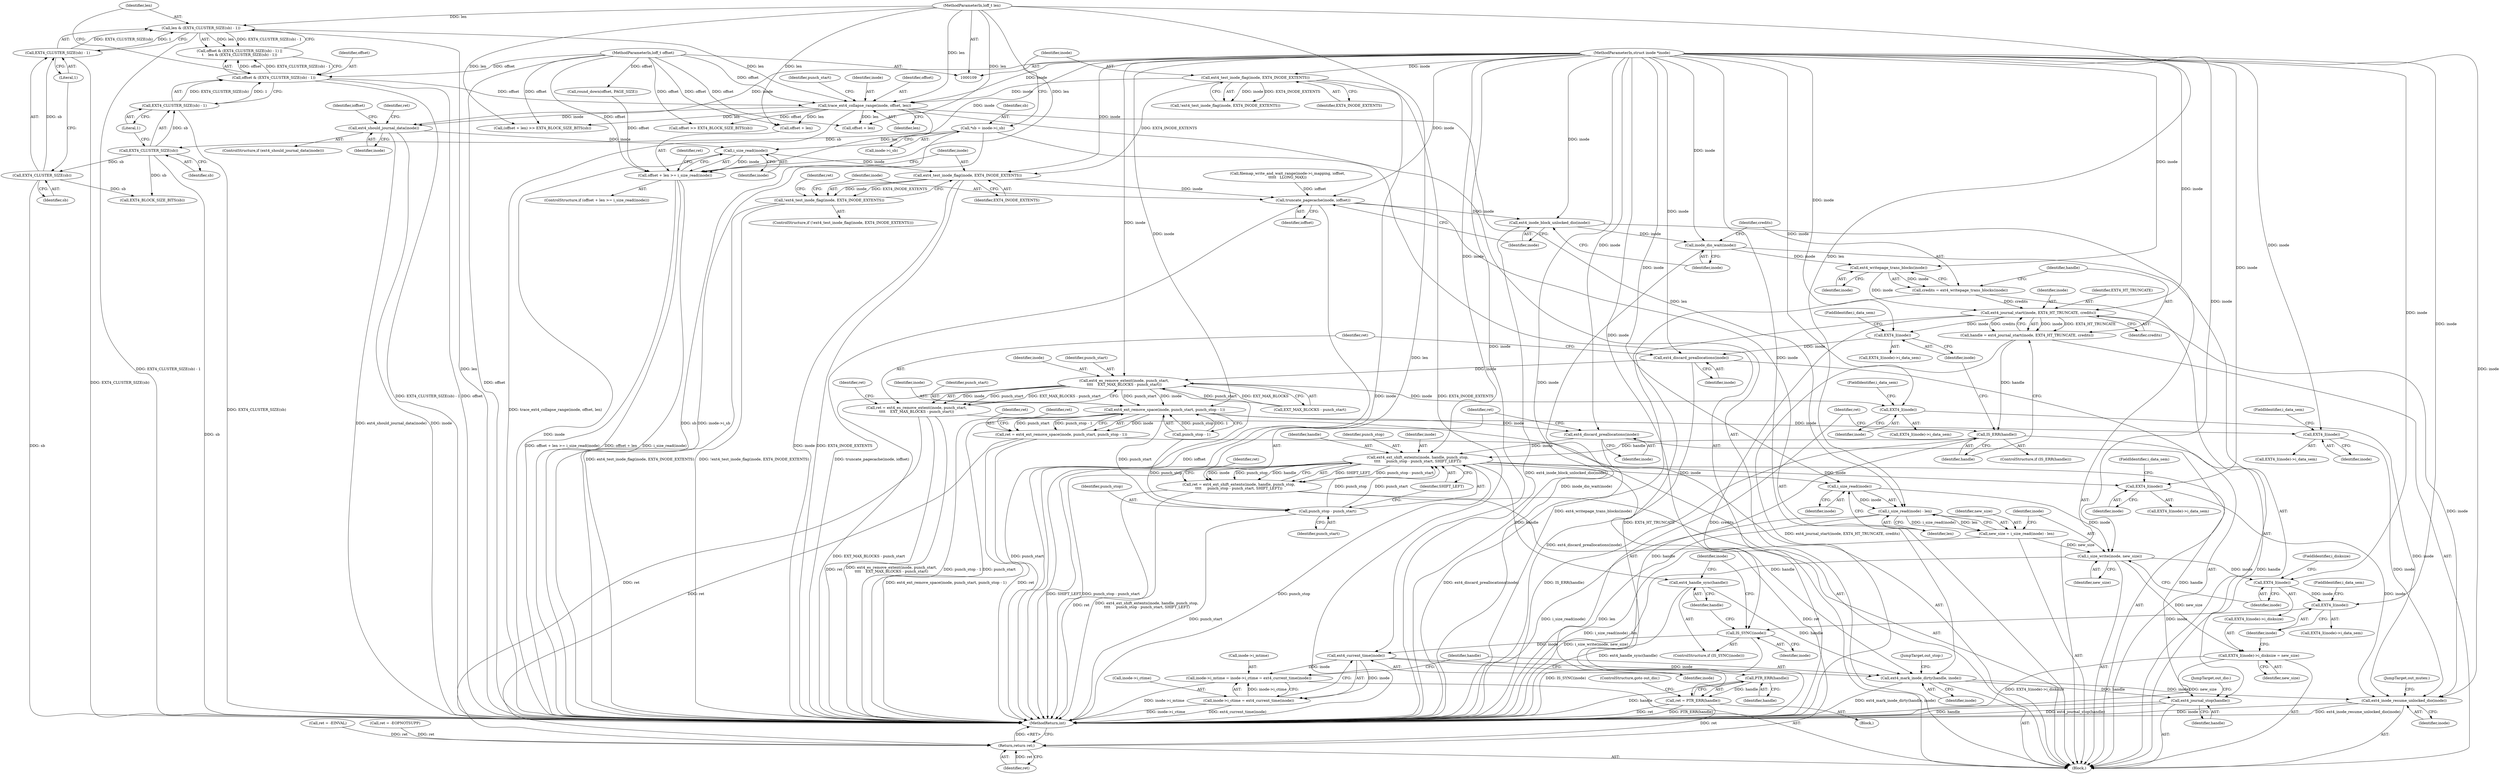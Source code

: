 digraph "0_linux_ea3d7209ca01da209cda6f0dea8be9cc4b7a933b@API" {
"1000220" [label="(Call,i_size_read(inode))"];
"1000180" [label="(Call,ext4_should_journal_data(inode))"];
"1000161" [label="(Call,trace_ext4_collapse_range(inode, offset, len))"];
"1000129" [label="(Call,ext4_test_inode_flag(inode, EXT4_INODE_EXTENTS))"];
"1000110" [label="(MethodParameterIn,struct inode *inode)"];
"1000137" [label="(Call,offset & (EXT4_CLUSTER_SIZE(sb) - 1))"];
"1000111" [label="(MethodParameterIn,loff_t offset)"];
"1000139" [label="(Call,EXT4_CLUSTER_SIZE(sb) - 1)"];
"1000140" [label="(Call,EXT4_CLUSTER_SIZE(sb))"];
"1000115" [label="(Call,*sb = inode->i_sb)"];
"1000143" [label="(Call,len & (EXT4_CLUSTER_SIZE(sb) - 1))"];
"1000112" [label="(MethodParameterIn,loff_t len)"];
"1000145" [label="(Call,EXT4_CLUSTER_SIZE(sb) - 1)"];
"1000146" [label="(Call,EXT4_CLUSTER_SIZE(sb))"];
"1000216" [label="(Call,offset + len >= i_size_read(inode))"];
"1000230" [label="(Call,ext4_test_inode_flag(inode, EXT4_INODE_EXTENTS))"];
"1000229" [label="(Call,!ext4_test_inode_flag(inode, EXT4_INODE_EXTENTS))"];
"1000239" [label="(Call,truncate_pagecache(inode, ioffset))"];
"1000242" [label="(Call,ext4_inode_block_unlocked_dio(inode))"];
"1000244" [label="(Call,inode_dio_wait(inode))"];
"1000248" [label="(Call,ext4_writepage_trans_blocks(inode))"];
"1000246" [label="(Call,credits = ext4_writepage_trans_blocks(inode))"];
"1000252" [label="(Call,ext4_journal_start(inode, EXT4_HT_TRUNCATE, credits))"];
"1000250" [label="(Call,handle = ext4_journal_start(inode, EXT4_HT_TRUNCATE, credits))"];
"1000257" [label="(Call,IS_ERR(handle))"];
"1000262" [label="(Call,PTR_ERR(handle))"];
"1000260" [label="(Call,ret = PTR_ERR(handle))"];
"1000382" [label="(Return,return ret;)"];
"1000313" [label="(Call,ext4_ext_shift_extents(inode, handle, punch_stop,\n\t\t\t\t     punch_stop - punch_start, SHIFT_LEFT))"];
"1000311" [label="(Call,ret = ext4_ext_shift_extents(inode, handle, punch_stop,\n\t\t\t\t     punch_stop - punch_start, SHIFT_LEFT))"];
"1000327" [label="(Call,EXT4_I(inode))"];
"1000374" [label="(Call,ext4_inode_resume_unlocked_dio(inode))"];
"1000334" [label="(Call,i_size_read(inode))"];
"1000333" [label="(Call,i_size_read(inode) - len)"];
"1000331" [label="(Call,new_size = i_size_read(inode) - len)"];
"1000337" [label="(Call,i_size_write(inode, new_size))"];
"1000340" [label="(Call,EXT4_I(inode)->i_disksize = new_size)"];
"1000342" [label="(Call,EXT4_I(inode))"];
"1000349" [label="(Call,EXT4_I(inode))"];
"1000353" [label="(Call,IS_SYNC(inode))"];
"1000365" [label="(Call,ext4_current_time(inode))"];
"1000357" [label="(Call,inode->i_mtime = inode->i_ctime = ext4_current_time(inode))"];
"1000361" [label="(Call,inode->i_ctime = ext4_current_time(inode))"];
"1000367" [label="(Call,ext4_mark_inode_dirty(handle, inode))"];
"1000371" [label="(Call,ext4_journal_stop(handle))"];
"1000355" [label="(Call,ext4_handle_sync(handle))"];
"1000268" [label="(Call,EXT4_I(inode))"];
"1000271" [label="(Call,ext4_discard_preallocations(inode))"];
"1000275" [label="(Call,ext4_es_remove_extent(inode, punch_start,\n\t\t\t\t    EXT_MAX_BLOCKS - punch_start))"];
"1000273" [label="(Call,ret = ext4_es_remove_extent(inode, punch_start,\n\t\t\t\t    EXT_MAX_BLOCKS - punch_start))"];
"1000287" [label="(Call,EXT4_I(inode))"];
"1000293" [label="(Call,ext4_ext_remove_space(inode, punch_start, punch_stop - 1))"];
"1000291" [label="(Call,ret = ext4_ext_remove_space(inode, punch_start, punch_stop - 1))"];
"1000305" [label="(Call,EXT4_I(inode))"];
"1000309" [label="(Call,ext4_discard_preallocations(inode))"];
"1000317" [label="(Call,punch_stop - punch_start)"];
"1000334" [label="(Call,i_size_read(inode))"];
"1000244" [label="(Call,inode_dio_wait(inode))"];
"1000246" [label="(Call,credits = ext4_writepage_trans_blocks(inode))"];
"1000249" [label="(Identifier,inode)"];
"1000195" [label="(Call,round_down(offset, PAGE_SIZE))"];
"1000228" [label="(ControlStructure,if (!ext4_test_inode_flag(inode, EXT4_INODE_EXTENTS)))"];
"1000180" [label="(Call,ext4_should_journal_data(inode))"];
"1000354" [label="(Identifier,inode)"];
"1000272" [label="(Identifier,inode)"];
"1000296" [label="(Call,punch_stop - 1)"];
"1000142" [label="(Literal,1)"];
"1000282" [label="(Identifier,ret)"];
"1000140" [label="(Call,EXT4_CLUSTER_SIZE(sb))"];
"1000314" [label="(Identifier,inode)"];
"1000235" [label="(Identifier,ret)"];
"1000251" [label="(Identifier,handle)"];
"1000267" [label="(Call,EXT4_I(inode)->i_data_sem)"];
"1000300" [label="(Identifier,ret)"];
"1000258" [label="(Identifier,handle)"];
"1000317" [label="(Call,punch_stop - punch_start)"];
"1000216" [label="(Call,offset + len >= i_size_read(inode))"];
"1000257" [label="(Call,IS_ERR(handle))"];
"1000239" [label="(Call,truncate_pagecache(inode, ioffset))"];
"1000351" [label="(FieldIdentifier,i_data_sem)"];
"1000370" [label="(JumpTarget,out_stop:)"];
"1000111" [label="(MethodParameterIn,loff_t offset)"];
"1000169" [label="(Call,EXT4_BLOCK_SIZE_BITS(sb))"];
"1000331" [label="(Call,new_size = i_size_read(inode) - len)"];
"1000112" [label="(MethodParameterIn,loff_t len)"];
"1000145" [label="(Call,EXT4_CLUSTER_SIZE(sb) - 1)"];
"1000340" [label="(Call,EXT4_I(inode)->i_disksize = new_size)"];
"1000342" [label="(Call,EXT4_I(inode))"];
"1000276" [label="(Identifier,inode)"];
"1000345" [label="(Identifier,new_size)"];
"1000241" [label="(Identifier,ioffset)"];
"1000318" [label="(Identifier,punch_stop)"];
"1000328" [label="(Identifier,inode)"];
"1000217" [label="(Call,offset + len)"];
"1000277" [label="(Identifier,punch_start)"];
"1000166" [label="(Identifier,punch_start)"];
"1000181" [label="(Identifier,inode)"];
"1000335" [label="(Identifier,inode)"];
"1000194" [label="(Identifier,ioffset)"];
"1000350" [label="(Identifier,inode)"];
"1000320" [label="(Identifier,SHIFT_LEFT)"];
"1000259" [label="(Block,)"];
"1000344" [label="(FieldIdentifier,i_disksize)"];
"1000141" [label="(Identifier,sb)"];
"1000162" [label="(Identifier,inode)"];
"1000242" [label="(Call,ext4_inode_block_unlocked_dio(inode))"];
"1000163" [label="(Identifier,offset)"];
"1000375" [label="(Identifier,inode)"];
"1000261" [label="(Identifier,ret)"];
"1000312" [label="(Identifier,ret)"];
"1000129" [label="(Call,ext4_test_inode_flag(inode, EXT4_INODE_EXTENTS))"];
"1000147" [label="(Identifier,sb)"];
"1000232" [label="(Identifier,EXT4_INODE_EXTENTS)"];
"1000275" [label="(Call,ext4_es_remove_extent(inode, punch_start,\n\t\t\t\t    EXT_MAX_BLOCKS - punch_start))"];
"1000240" [label="(Identifier,inode)"];
"1000260" [label="(Call,ret = PTR_ERR(handle))"];
"1000229" [label="(Call,!ext4_test_inode_flag(inode, EXT4_INODE_EXTENTS))"];
"1000252" [label="(Call,ext4_journal_start(inode, EXT4_HT_TRUNCATE, credits))"];
"1000274" [label="(Identifier,ret)"];
"1000366" [label="(Identifier,inode)"];
"1000220" [label="(Call,i_size_read(inode))"];
"1000376" [label="(JumpTarget,out_mutex:)"];
"1000305" [label="(Call,EXT4_I(inode))"];
"1000128" [label="(Call,!ext4_test_inode_flag(inode, EXT4_INODE_EXTENTS))"];
"1000341" [label="(Call,EXT4_I(inode)->i_disksize)"];
"1000263" [label="(Identifier,handle)"];
"1000116" [label="(Identifier,sb)"];
"1000137" [label="(Call,offset & (EXT4_CLUSTER_SIZE(sb) - 1))"];
"1000234" [label="(Call,ret = -EOPNOTSUPP)"];
"1000269" [label="(Identifier,inode)"];
"1000295" [label="(Identifier,punch_start)"];
"1000255" [label="(Identifier,credits)"];
"1000256" [label="(ControlStructure,if (IS_ERR(handle)))"];
"1000352" [label="(ControlStructure,if (IS_SYNC(inode)))"];
"1000143" [label="(Call,len & (EXT4_CLUSTER_SIZE(sb) - 1))"];
"1000250" [label="(Call,handle = ext4_journal_start(inode, EXT4_HT_TRUNCATE, credits))"];
"1000262" [label="(Call,PTR_ERR(handle))"];
"1000327" [label="(Call,EXT4_I(inode))"];
"1000337" [label="(Call,i_size_write(inode, new_size))"];
"1000365" [label="(Call,ext4_current_time(inode))"];
"1000336" [label="(Identifier,len)"];
"1000362" [label="(Call,inode->i_ctime)"];
"1000373" [label="(JumpTarget,out_dio:)"];
"1000117" [label="(Call,inode->i_sb)"];
"1000138" [label="(Identifier,offset)"];
"1000268" [label="(Call,EXT4_I(inode))"];
"1000315" [label="(Identifier,handle)"];
"1000110" [label="(MethodParameterIn,struct inode *inode)"];
"1000353" [label="(Call,IS_SYNC(inode))"];
"1000173" [label="(Call,(offset + len) >> EXT4_BLOCK_SIZE_BITS(sb))"];
"1000253" [label="(Identifier,inode)"];
"1000374" [label="(Call,ext4_inode_resume_unlocked_dio(inode))"];
"1000270" [label="(FieldIdentifier,i_data_sem)"];
"1000223" [label="(Call,ret = -EINVAL)"];
"1000113" [label="(Block,)"];
"1000164" [label="(Identifier,len)"];
"1000254" [label="(Identifier,EXT4_HT_TRUNCATE)"];
"1000311" [label="(Call,ret = ext4_ext_shift_extents(inode, handle, punch_stop,\n\t\t\t\t     punch_stop - punch_start, SHIFT_LEFT))"];
"1000349" [label="(Call,EXT4_I(inode))"];
"1000383" [label="(Identifier,ret)"];
"1000356" [label="(Identifier,handle)"];
"1000357" [label="(Call,inode->i_mtime = inode->i_ctime = ext4_current_time(inode))"];
"1000310" [label="(Identifier,inode)"];
"1000382" [label="(Return,return ret;)"];
"1000309" [label="(Call,ext4_discard_preallocations(inode))"];
"1000287" [label="(Call,EXT4_I(inode))"];
"1000339" [label="(Identifier,new_size)"];
"1000371" [label="(Call,ext4_journal_stop(handle))"];
"1000367" [label="(Call,ext4_mark_inode_dirty(handle, inode))"];
"1000326" [label="(Call,EXT4_I(inode)->i_data_sem)"];
"1000333" [label="(Call,i_size_read(inode) - len)"];
"1000304" [label="(Call,EXT4_I(inode)->i_data_sem)"];
"1000231" [label="(Identifier,inode)"];
"1000329" [label="(FieldIdentifier,i_data_sem)"];
"1000167" [label="(Call,offset >> EXT4_BLOCK_SIZE_BITS(sb))"];
"1000248" [label="(Call,ext4_writepage_trans_blocks(inode))"];
"1000307" [label="(FieldIdentifier,i_data_sem)"];
"1000148" [label="(Literal,1)"];
"1000286" [label="(Call,EXT4_I(inode)->i_data_sem)"];
"1000289" [label="(FieldIdentifier,i_data_sem)"];
"1000146" [label="(Call,EXT4_CLUSTER_SIZE(sb))"];
"1000243" [label="(Identifier,inode)"];
"1000338" [label="(Identifier,inode)"];
"1000291" [label="(Call,ret = ext4_ext_remove_space(inode, punch_start, punch_stop - 1))"];
"1000361" [label="(Call,inode->i_ctime = ext4_current_time(inode))"];
"1000372" [label="(Identifier,handle)"];
"1000144" [label="(Identifier,len)"];
"1000384" [label="(MethodReturn,int)"];
"1000369" [label="(Identifier,inode)"];
"1000294" [label="(Identifier,inode)"];
"1000200" [label="(Call,filemap_write_and_wait_range(inode->i_mapping, ioffset,\n\t\t\t\t\t   LLONG_MAX))"];
"1000348" [label="(Call,EXT4_I(inode)->i_data_sem)"];
"1000316" [label="(Identifier,punch_stop)"];
"1000115" [label="(Call,*sb = inode->i_sb)"];
"1000273" [label="(Call,ret = ext4_es_remove_extent(inode, punch_start,\n\t\t\t\t    EXT_MAX_BLOCKS - punch_start))"];
"1000136" [label="(Call,offset & (EXT4_CLUSTER_SIZE(sb) - 1) ||\n\t    len & (EXT4_CLUSTER_SIZE(sb) - 1))"];
"1000319" [label="(Identifier,punch_start)"];
"1000161" [label="(Call,trace_ext4_collapse_range(inode, offset, len))"];
"1000332" [label="(Identifier,new_size)"];
"1000359" [label="(Identifier,inode)"];
"1000358" [label="(Call,inode->i_mtime)"];
"1000174" [label="(Call,offset + len)"];
"1000355" [label="(Call,ext4_handle_sync(handle))"];
"1000131" [label="(Identifier,EXT4_INODE_EXTENTS)"];
"1000221" [label="(Identifier,inode)"];
"1000230" [label="(Call,ext4_test_inode_flag(inode, EXT4_INODE_EXTENTS))"];
"1000313" [label="(Call,ext4_ext_shift_extents(inode, handle, punch_stop,\n\t\t\t\t     punch_stop - punch_start, SHIFT_LEFT))"];
"1000184" [label="(Identifier,ret)"];
"1000271" [label="(Call,ext4_discard_preallocations(inode))"];
"1000292" [label="(Identifier,ret)"];
"1000306" [label="(Identifier,inode)"];
"1000139" [label="(Call,EXT4_CLUSTER_SIZE(sb) - 1)"];
"1000247" [label="(Identifier,credits)"];
"1000224" [label="(Identifier,ret)"];
"1000288" [label="(Identifier,inode)"];
"1000322" [label="(Identifier,ret)"];
"1000264" [label="(ControlStructure,goto out_dio;)"];
"1000278" [label="(Call,EXT_MAX_BLOCKS - punch_start)"];
"1000130" [label="(Identifier,inode)"];
"1000245" [label="(Identifier,inode)"];
"1000343" [label="(Identifier,inode)"];
"1000179" [label="(ControlStructure,if (ext4_should_journal_data(inode)))"];
"1000368" [label="(Identifier,handle)"];
"1000293" [label="(Call,ext4_ext_remove_space(inode, punch_start, punch_stop - 1))"];
"1000215" [label="(ControlStructure,if (offset + len >= i_size_read(inode)))"];
"1000220" -> "1000216"  [label="AST: "];
"1000220" -> "1000221"  [label="CFG: "];
"1000221" -> "1000220"  [label="AST: "];
"1000216" -> "1000220"  [label="CFG: "];
"1000220" -> "1000384"  [label="DDG: inode"];
"1000220" -> "1000216"  [label="DDG: inode"];
"1000180" -> "1000220"  [label="DDG: inode"];
"1000110" -> "1000220"  [label="DDG: inode"];
"1000220" -> "1000230"  [label="DDG: inode"];
"1000180" -> "1000179"  [label="AST: "];
"1000180" -> "1000181"  [label="CFG: "];
"1000181" -> "1000180"  [label="AST: "];
"1000184" -> "1000180"  [label="CFG: "];
"1000194" -> "1000180"  [label="CFG: "];
"1000180" -> "1000384"  [label="DDG: inode"];
"1000180" -> "1000384"  [label="DDG: ext4_should_journal_data(inode)"];
"1000161" -> "1000180"  [label="DDG: inode"];
"1000110" -> "1000180"  [label="DDG: inode"];
"1000161" -> "1000113"  [label="AST: "];
"1000161" -> "1000164"  [label="CFG: "];
"1000162" -> "1000161"  [label="AST: "];
"1000163" -> "1000161"  [label="AST: "];
"1000164" -> "1000161"  [label="AST: "];
"1000166" -> "1000161"  [label="CFG: "];
"1000161" -> "1000384"  [label="DDG: trace_ext4_collapse_range(inode, offset, len)"];
"1000129" -> "1000161"  [label="DDG: inode"];
"1000110" -> "1000161"  [label="DDG: inode"];
"1000137" -> "1000161"  [label="DDG: offset"];
"1000111" -> "1000161"  [label="DDG: offset"];
"1000143" -> "1000161"  [label="DDG: len"];
"1000112" -> "1000161"  [label="DDG: len"];
"1000161" -> "1000167"  [label="DDG: offset"];
"1000161" -> "1000173"  [label="DDG: len"];
"1000161" -> "1000174"  [label="DDG: len"];
"1000161" -> "1000216"  [label="DDG: len"];
"1000161" -> "1000217"  [label="DDG: len"];
"1000161" -> "1000333"  [label="DDG: len"];
"1000129" -> "1000128"  [label="AST: "];
"1000129" -> "1000131"  [label="CFG: "];
"1000130" -> "1000129"  [label="AST: "];
"1000131" -> "1000129"  [label="AST: "];
"1000128" -> "1000129"  [label="CFG: "];
"1000129" -> "1000384"  [label="DDG: inode"];
"1000129" -> "1000384"  [label="DDG: EXT4_INODE_EXTENTS"];
"1000129" -> "1000128"  [label="DDG: inode"];
"1000129" -> "1000128"  [label="DDG: EXT4_INODE_EXTENTS"];
"1000110" -> "1000129"  [label="DDG: inode"];
"1000129" -> "1000230"  [label="DDG: EXT4_INODE_EXTENTS"];
"1000110" -> "1000109"  [label="AST: "];
"1000110" -> "1000384"  [label="DDG: inode"];
"1000110" -> "1000230"  [label="DDG: inode"];
"1000110" -> "1000239"  [label="DDG: inode"];
"1000110" -> "1000242"  [label="DDG: inode"];
"1000110" -> "1000244"  [label="DDG: inode"];
"1000110" -> "1000248"  [label="DDG: inode"];
"1000110" -> "1000252"  [label="DDG: inode"];
"1000110" -> "1000268"  [label="DDG: inode"];
"1000110" -> "1000271"  [label="DDG: inode"];
"1000110" -> "1000275"  [label="DDG: inode"];
"1000110" -> "1000287"  [label="DDG: inode"];
"1000110" -> "1000293"  [label="DDG: inode"];
"1000110" -> "1000305"  [label="DDG: inode"];
"1000110" -> "1000309"  [label="DDG: inode"];
"1000110" -> "1000313"  [label="DDG: inode"];
"1000110" -> "1000327"  [label="DDG: inode"];
"1000110" -> "1000334"  [label="DDG: inode"];
"1000110" -> "1000337"  [label="DDG: inode"];
"1000110" -> "1000342"  [label="DDG: inode"];
"1000110" -> "1000349"  [label="DDG: inode"];
"1000110" -> "1000353"  [label="DDG: inode"];
"1000110" -> "1000365"  [label="DDG: inode"];
"1000110" -> "1000367"  [label="DDG: inode"];
"1000110" -> "1000374"  [label="DDG: inode"];
"1000137" -> "1000136"  [label="AST: "];
"1000137" -> "1000139"  [label="CFG: "];
"1000138" -> "1000137"  [label="AST: "];
"1000139" -> "1000137"  [label="AST: "];
"1000144" -> "1000137"  [label="CFG: "];
"1000136" -> "1000137"  [label="CFG: "];
"1000137" -> "1000384"  [label="DDG: EXT4_CLUSTER_SIZE(sb) - 1"];
"1000137" -> "1000384"  [label="DDG: offset"];
"1000137" -> "1000136"  [label="DDG: offset"];
"1000137" -> "1000136"  [label="DDG: EXT4_CLUSTER_SIZE(sb) - 1"];
"1000111" -> "1000137"  [label="DDG: offset"];
"1000139" -> "1000137"  [label="DDG: EXT4_CLUSTER_SIZE(sb)"];
"1000139" -> "1000137"  [label="DDG: 1"];
"1000111" -> "1000109"  [label="AST: "];
"1000111" -> "1000384"  [label="DDG: offset"];
"1000111" -> "1000167"  [label="DDG: offset"];
"1000111" -> "1000173"  [label="DDG: offset"];
"1000111" -> "1000174"  [label="DDG: offset"];
"1000111" -> "1000195"  [label="DDG: offset"];
"1000111" -> "1000216"  [label="DDG: offset"];
"1000111" -> "1000217"  [label="DDG: offset"];
"1000139" -> "1000142"  [label="CFG: "];
"1000140" -> "1000139"  [label="AST: "];
"1000142" -> "1000139"  [label="AST: "];
"1000139" -> "1000384"  [label="DDG: EXT4_CLUSTER_SIZE(sb)"];
"1000140" -> "1000139"  [label="DDG: sb"];
"1000140" -> "1000141"  [label="CFG: "];
"1000141" -> "1000140"  [label="AST: "];
"1000142" -> "1000140"  [label="CFG: "];
"1000140" -> "1000384"  [label="DDG: sb"];
"1000115" -> "1000140"  [label="DDG: sb"];
"1000140" -> "1000146"  [label="DDG: sb"];
"1000140" -> "1000169"  [label="DDG: sb"];
"1000115" -> "1000113"  [label="AST: "];
"1000115" -> "1000117"  [label="CFG: "];
"1000116" -> "1000115"  [label="AST: "];
"1000117" -> "1000115"  [label="AST: "];
"1000130" -> "1000115"  [label="CFG: "];
"1000115" -> "1000384"  [label="DDG: inode->i_sb"];
"1000115" -> "1000384"  [label="DDG: sb"];
"1000143" -> "1000136"  [label="AST: "];
"1000143" -> "1000145"  [label="CFG: "];
"1000144" -> "1000143"  [label="AST: "];
"1000145" -> "1000143"  [label="AST: "];
"1000136" -> "1000143"  [label="CFG: "];
"1000143" -> "1000384"  [label="DDG: len"];
"1000143" -> "1000384"  [label="DDG: EXT4_CLUSTER_SIZE(sb) - 1"];
"1000143" -> "1000136"  [label="DDG: len"];
"1000143" -> "1000136"  [label="DDG: EXT4_CLUSTER_SIZE(sb) - 1"];
"1000112" -> "1000143"  [label="DDG: len"];
"1000145" -> "1000143"  [label="DDG: EXT4_CLUSTER_SIZE(sb)"];
"1000145" -> "1000143"  [label="DDG: 1"];
"1000112" -> "1000109"  [label="AST: "];
"1000112" -> "1000384"  [label="DDG: len"];
"1000112" -> "1000173"  [label="DDG: len"];
"1000112" -> "1000174"  [label="DDG: len"];
"1000112" -> "1000216"  [label="DDG: len"];
"1000112" -> "1000217"  [label="DDG: len"];
"1000112" -> "1000333"  [label="DDG: len"];
"1000145" -> "1000148"  [label="CFG: "];
"1000146" -> "1000145"  [label="AST: "];
"1000148" -> "1000145"  [label="AST: "];
"1000145" -> "1000384"  [label="DDG: EXT4_CLUSTER_SIZE(sb)"];
"1000146" -> "1000145"  [label="DDG: sb"];
"1000146" -> "1000147"  [label="CFG: "];
"1000147" -> "1000146"  [label="AST: "];
"1000148" -> "1000146"  [label="CFG: "];
"1000146" -> "1000384"  [label="DDG: sb"];
"1000146" -> "1000169"  [label="DDG: sb"];
"1000216" -> "1000215"  [label="AST: "];
"1000217" -> "1000216"  [label="AST: "];
"1000224" -> "1000216"  [label="CFG: "];
"1000231" -> "1000216"  [label="CFG: "];
"1000216" -> "1000384"  [label="DDG: offset + len >= i_size_read(inode)"];
"1000216" -> "1000384"  [label="DDG: offset + len"];
"1000216" -> "1000384"  [label="DDG: i_size_read(inode)"];
"1000195" -> "1000216"  [label="DDG: offset"];
"1000230" -> "1000229"  [label="AST: "];
"1000230" -> "1000232"  [label="CFG: "];
"1000231" -> "1000230"  [label="AST: "];
"1000232" -> "1000230"  [label="AST: "];
"1000229" -> "1000230"  [label="CFG: "];
"1000230" -> "1000384"  [label="DDG: inode"];
"1000230" -> "1000384"  [label="DDG: EXT4_INODE_EXTENTS"];
"1000230" -> "1000229"  [label="DDG: inode"];
"1000230" -> "1000229"  [label="DDG: EXT4_INODE_EXTENTS"];
"1000230" -> "1000239"  [label="DDG: inode"];
"1000229" -> "1000228"  [label="AST: "];
"1000235" -> "1000229"  [label="CFG: "];
"1000240" -> "1000229"  [label="CFG: "];
"1000229" -> "1000384"  [label="DDG: !ext4_test_inode_flag(inode, EXT4_INODE_EXTENTS)"];
"1000229" -> "1000384"  [label="DDG: ext4_test_inode_flag(inode, EXT4_INODE_EXTENTS)"];
"1000239" -> "1000113"  [label="AST: "];
"1000239" -> "1000241"  [label="CFG: "];
"1000240" -> "1000239"  [label="AST: "];
"1000241" -> "1000239"  [label="AST: "];
"1000243" -> "1000239"  [label="CFG: "];
"1000239" -> "1000384"  [label="DDG: truncate_pagecache(inode, ioffset)"];
"1000239" -> "1000384"  [label="DDG: ioffset"];
"1000200" -> "1000239"  [label="DDG: ioffset"];
"1000239" -> "1000242"  [label="DDG: inode"];
"1000242" -> "1000113"  [label="AST: "];
"1000242" -> "1000243"  [label="CFG: "];
"1000243" -> "1000242"  [label="AST: "];
"1000245" -> "1000242"  [label="CFG: "];
"1000242" -> "1000384"  [label="DDG: ext4_inode_block_unlocked_dio(inode)"];
"1000242" -> "1000244"  [label="DDG: inode"];
"1000244" -> "1000113"  [label="AST: "];
"1000244" -> "1000245"  [label="CFG: "];
"1000245" -> "1000244"  [label="AST: "];
"1000247" -> "1000244"  [label="CFG: "];
"1000244" -> "1000384"  [label="DDG: inode_dio_wait(inode)"];
"1000244" -> "1000248"  [label="DDG: inode"];
"1000248" -> "1000246"  [label="AST: "];
"1000248" -> "1000249"  [label="CFG: "];
"1000249" -> "1000248"  [label="AST: "];
"1000246" -> "1000248"  [label="CFG: "];
"1000248" -> "1000246"  [label="DDG: inode"];
"1000248" -> "1000252"  [label="DDG: inode"];
"1000246" -> "1000113"  [label="AST: "];
"1000247" -> "1000246"  [label="AST: "];
"1000251" -> "1000246"  [label="CFG: "];
"1000246" -> "1000384"  [label="DDG: ext4_writepage_trans_blocks(inode)"];
"1000246" -> "1000252"  [label="DDG: credits"];
"1000252" -> "1000250"  [label="AST: "];
"1000252" -> "1000255"  [label="CFG: "];
"1000253" -> "1000252"  [label="AST: "];
"1000254" -> "1000252"  [label="AST: "];
"1000255" -> "1000252"  [label="AST: "];
"1000250" -> "1000252"  [label="CFG: "];
"1000252" -> "1000384"  [label="DDG: credits"];
"1000252" -> "1000384"  [label="DDG: EXT4_HT_TRUNCATE"];
"1000252" -> "1000250"  [label="DDG: inode"];
"1000252" -> "1000250"  [label="DDG: EXT4_HT_TRUNCATE"];
"1000252" -> "1000250"  [label="DDG: credits"];
"1000252" -> "1000268"  [label="DDG: inode"];
"1000252" -> "1000374"  [label="DDG: inode"];
"1000250" -> "1000113"  [label="AST: "];
"1000251" -> "1000250"  [label="AST: "];
"1000258" -> "1000250"  [label="CFG: "];
"1000250" -> "1000384"  [label="DDG: ext4_journal_start(inode, EXT4_HT_TRUNCATE, credits)"];
"1000250" -> "1000257"  [label="DDG: handle"];
"1000257" -> "1000256"  [label="AST: "];
"1000257" -> "1000258"  [label="CFG: "];
"1000258" -> "1000257"  [label="AST: "];
"1000261" -> "1000257"  [label="CFG: "];
"1000269" -> "1000257"  [label="CFG: "];
"1000257" -> "1000384"  [label="DDG: IS_ERR(handle)"];
"1000257" -> "1000262"  [label="DDG: handle"];
"1000257" -> "1000313"  [label="DDG: handle"];
"1000257" -> "1000371"  [label="DDG: handle"];
"1000262" -> "1000260"  [label="AST: "];
"1000262" -> "1000263"  [label="CFG: "];
"1000263" -> "1000262"  [label="AST: "];
"1000260" -> "1000262"  [label="CFG: "];
"1000262" -> "1000384"  [label="DDG: handle"];
"1000262" -> "1000260"  [label="DDG: handle"];
"1000260" -> "1000259"  [label="AST: "];
"1000261" -> "1000260"  [label="AST: "];
"1000264" -> "1000260"  [label="CFG: "];
"1000260" -> "1000384"  [label="DDG: PTR_ERR(handle)"];
"1000260" -> "1000384"  [label="DDG: ret"];
"1000260" -> "1000382"  [label="DDG: ret"];
"1000382" -> "1000113"  [label="AST: "];
"1000382" -> "1000383"  [label="CFG: "];
"1000383" -> "1000382"  [label="AST: "];
"1000384" -> "1000382"  [label="CFG: "];
"1000382" -> "1000384"  [label="DDG: <RET>"];
"1000383" -> "1000382"  [label="DDG: ret"];
"1000311" -> "1000382"  [label="DDG: ret"];
"1000291" -> "1000382"  [label="DDG: ret"];
"1000234" -> "1000382"  [label="DDG: ret"];
"1000273" -> "1000382"  [label="DDG: ret"];
"1000223" -> "1000382"  [label="DDG: ret"];
"1000313" -> "1000311"  [label="AST: "];
"1000313" -> "1000320"  [label="CFG: "];
"1000314" -> "1000313"  [label="AST: "];
"1000315" -> "1000313"  [label="AST: "];
"1000316" -> "1000313"  [label="AST: "];
"1000317" -> "1000313"  [label="AST: "];
"1000320" -> "1000313"  [label="AST: "];
"1000311" -> "1000313"  [label="CFG: "];
"1000313" -> "1000384"  [label="DDG: punch_stop"];
"1000313" -> "1000384"  [label="DDG: SHIFT_LEFT"];
"1000313" -> "1000384"  [label="DDG: punch_stop - punch_start"];
"1000313" -> "1000311"  [label="DDG: SHIFT_LEFT"];
"1000313" -> "1000311"  [label="DDG: punch_stop - punch_start"];
"1000313" -> "1000311"  [label="DDG: inode"];
"1000313" -> "1000311"  [label="DDG: punch_stop"];
"1000313" -> "1000311"  [label="DDG: handle"];
"1000309" -> "1000313"  [label="DDG: inode"];
"1000317" -> "1000313"  [label="DDG: punch_stop"];
"1000317" -> "1000313"  [label="DDG: punch_start"];
"1000313" -> "1000327"  [label="DDG: inode"];
"1000313" -> "1000334"  [label="DDG: inode"];
"1000313" -> "1000355"  [label="DDG: handle"];
"1000313" -> "1000367"  [label="DDG: handle"];
"1000313" -> "1000371"  [label="DDG: handle"];
"1000311" -> "1000113"  [label="AST: "];
"1000312" -> "1000311"  [label="AST: "];
"1000322" -> "1000311"  [label="CFG: "];
"1000311" -> "1000384"  [label="DDG: ret"];
"1000311" -> "1000384"  [label="DDG: ext4_ext_shift_extents(inode, handle, punch_stop,\n\t\t\t\t     punch_stop - punch_start, SHIFT_LEFT)"];
"1000327" -> "1000326"  [label="AST: "];
"1000327" -> "1000328"  [label="CFG: "];
"1000328" -> "1000327"  [label="AST: "];
"1000329" -> "1000327"  [label="CFG: "];
"1000327" -> "1000374"  [label="DDG: inode"];
"1000374" -> "1000113"  [label="AST: "];
"1000374" -> "1000375"  [label="CFG: "];
"1000375" -> "1000374"  [label="AST: "];
"1000376" -> "1000374"  [label="CFG: "];
"1000374" -> "1000384"  [label="DDG: inode"];
"1000374" -> "1000384"  [label="DDG: ext4_inode_resume_unlocked_dio(inode)"];
"1000367" -> "1000374"  [label="DDG: inode"];
"1000305" -> "1000374"  [label="DDG: inode"];
"1000287" -> "1000374"  [label="DDG: inode"];
"1000334" -> "1000333"  [label="AST: "];
"1000334" -> "1000335"  [label="CFG: "];
"1000335" -> "1000334"  [label="AST: "];
"1000336" -> "1000334"  [label="CFG: "];
"1000334" -> "1000333"  [label="DDG: inode"];
"1000334" -> "1000337"  [label="DDG: inode"];
"1000333" -> "1000331"  [label="AST: "];
"1000333" -> "1000336"  [label="CFG: "];
"1000336" -> "1000333"  [label="AST: "];
"1000331" -> "1000333"  [label="CFG: "];
"1000333" -> "1000384"  [label="DDG: i_size_read(inode)"];
"1000333" -> "1000384"  [label="DDG: len"];
"1000333" -> "1000331"  [label="DDG: i_size_read(inode)"];
"1000333" -> "1000331"  [label="DDG: len"];
"1000331" -> "1000113"  [label="AST: "];
"1000332" -> "1000331"  [label="AST: "];
"1000338" -> "1000331"  [label="CFG: "];
"1000331" -> "1000384"  [label="DDG: i_size_read(inode) - len"];
"1000331" -> "1000337"  [label="DDG: new_size"];
"1000337" -> "1000113"  [label="AST: "];
"1000337" -> "1000339"  [label="CFG: "];
"1000338" -> "1000337"  [label="AST: "];
"1000339" -> "1000337"  [label="AST: "];
"1000343" -> "1000337"  [label="CFG: "];
"1000337" -> "1000384"  [label="DDG: i_size_write(inode, new_size)"];
"1000337" -> "1000340"  [label="DDG: new_size"];
"1000337" -> "1000342"  [label="DDG: inode"];
"1000340" -> "1000113"  [label="AST: "];
"1000340" -> "1000345"  [label="CFG: "];
"1000341" -> "1000340"  [label="AST: "];
"1000345" -> "1000340"  [label="AST: "];
"1000350" -> "1000340"  [label="CFG: "];
"1000340" -> "1000384"  [label="DDG: new_size"];
"1000340" -> "1000384"  [label="DDG: EXT4_I(inode)->i_disksize"];
"1000342" -> "1000341"  [label="AST: "];
"1000342" -> "1000343"  [label="CFG: "];
"1000343" -> "1000342"  [label="AST: "];
"1000344" -> "1000342"  [label="CFG: "];
"1000342" -> "1000349"  [label="DDG: inode"];
"1000349" -> "1000348"  [label="AST: "];
"1000349" -> "1000350"  [label="CFG: "];
"1000350" -> "1000349"  [label="AST: "];
"1000351" -> "1000349"  [label="CFG: "];
"1000349" -> "1000353"  [label="DDG: inode"];
"1000353" -> "1000352"  [label="AST: "];
"1000353" -> "1000354"  [label="CFG: "];
"1000354" -> "1000353"  [label="AST: "];
"1000356" -> "1000353"  [label="CFG: "];
"1000359" -> "1000353"  [label="CFG: "];
"1000353" -> "1000384"  [label="DDG: IS_SYNC(inode)"];
"1000353" -> "1000365"  [label="DDG: inode"];
"1000365" -> "1000361"  [label="AST: "];
"1000365" -> "1000366"  [label="CFG: "];
"1000366" -> "1000365"  [label="AST: "];
"1000361" -> "1000365"  [label="CFG: "];
"1000365" -> "1000357"  [label="DDG: inode"];
"1000365" -> "1000361"  [label="DDG: inode"];
"1000365" -> "1000367"  [label="DDG: inode"];
"1000357" -> "1000113"  [label="AST: "];
"1000357" -> "1000361"  [label="CFG: "];
"1000358" -> "1000357"  [label="AST: "];
"1000361" -> "1000357"  [label="AST: "];
"1000368" -> "1000357"  [label="CFG: "];
"1000357" -> "1000384"  [label="DDG: inode->i_mtime"];
"1000361" -> "1000357"  [label="DDG: inode->i_ctime"];
"1000362" -> "1000361"  [label="AST: "];
"1000361" -> "1000384"  [label="DDG: ext4_current_time(inode)"];
"1000361" -> "1000384"  [label="DDG: inode->i_ctime"];
"1000367" -> "1000113"  [label="AST: "];
"1000367" -> "1000369"  [label="CFG: "];
"1000368" -> "1000367"  [label="AST: "];
"1000369" -> "1000367"  [label="AST: "];
"1000370" -> "1000367"  [label="CFG: "];
"1000367" -> "1000384"  [label="DDG: ext4_mark_inode_dirty(handle, inode)"];
"1000355" -> "1000367"  [label="DDG: handle"];
"1000367" -> "1000371"  [label="DDG: handle"];
"1000371" -> "1000113"  [label="AST: "];
"1000371" -> "1000372"  [label="CFG: "];
"1000372" -> "1000371"  [label="AST: "];
"1000373" -> "1000371"  [label="CFG: "];
"1000371" -> "1000384"  [label="DDG: handle"];
"1000371" -> "1000384"  [label="DDG: ext4_journal_stop(handle)"];
"1000355" -> "1000352"  [label="AST: "];
"1000355" -> "1000356"  [label="CFG: "];
"1000356" -> "1000355"  [label="AST: "];
"1000359" -> "1000355"  [label="CFG: "];
"1000355" -> "1000384"  [label="DDG: ext4_handle_sync(handle)"];
"1000268" -> "1000267"  [label="AST: "];
"1000268" -> "1000269"  [label="CFG: "];
"1000269" -> "1000268"  [label="AST: "];
"1000270" -> "1000268"  [label="CFG: "];
"1000268" -> "1000271"  [label="DDG: inode"];
"1000271" -> "1000113"  [label="AST: "];
"1000271" -> "1000272"  [label="CFG: "];
"1000272" -> "1000271"  [label="AST: "];
"1000274" -> "1000271"  [label="CFG: "];
"1000271" -> "1000384"  [label="DDG: ext4_discard_preallocations(inode)"];
"1000271" -> "1000275"  [label="DDG: inode"];
"1000275" -> "1000273"  [label="AST: "];
"1000275" -> "1000278"  [label="CFG: "];
"1000276" -> "1000275"  [label="AST: "];
"1000277" -> "1000275"  [label="AST: "];
"1000278" -> "1000275"  [label="AST: "];
"1000273" -> "1000275"  [label="CFG: "];
"1000275" -> "1000384"  [label="DDG: EXT_MAX_BLOCKS - punch_start"];
"1000275" -> "1000384"  [label="DDG: punch_start"];
"1000275" -> "1000273"  [label="DDG: inode"];
"1000275" -> "1000273"  [label="DDG: punch_start"];
"1000275" -> "1000273"  [label="DDG: EXT_MAX_BLOCKS - punch_start"];
"1000278" -> "1000275"  [label="DDG: punch_start"];
"1000278" -> "1000275"  [label="DDG: EXT_MAX_BLOCKS"];
"1000275" -> "1000287"  [label="DDG: inode"];
"1000275" -> "1000293"  [label="DDG: inode"];
"1000275" -> "1000293"  [label="DDG: punch_start"];
"1000273" -> "1000113"  [label="AST: "];
"1000274" -> "1000273"  [label="AST: "];
"1000282" -> "1000273"  [label="CFG: "];
"1000273" -> "1000384"  [label="DDG: ext4_es_remove_extent(inode, punch_start,\n\t\t\t\t    EXT_MAX_BLOCKS - punch_start)"];
"1000273" -> "1000384"  [label="DDG: ret"];
"1000287" -> "1000286"  [label="AST: "];
"1000287" -> "1000288"  [label="CFG: "];
"1000288" -> "1000287"  [label="AST: "];
"1000289" -> "1000287"  [label="CFG: "];
"1000293" -> "1000291"  [label="AST: "];
"1000293" -> "1000296"  [label="CFG: "];
"1000294" -> "1000293"  [label="AST: "];
"1000295" -> "1000293"  [label="AST: "];
"1000296" -> "1000293"  [label="AST: "];
"1000291" -> "1000293"  [label="CFG: "];
"1000293" -> "1000384"  [label="DDG: punch_stop - 1"];
"1000293" -> "1000384"  [label="DDG: punch_start"];
"1000293" -> "1000291"  [label="DDG: inode"];
"1000293" -> "1000291"  [label="DDG: punch_start"];
"1000293" -> "1000291"  [label="DDG: punch_stop - 1"];
"1000296" -> "1000293"  [label="DDG: punch_stop"];
"1000296" -> "1000293"  [label="DDG: 1"];
"1000293" -> "1000305"  [label="DDG: inode"];
"1000293" -> "1000309"  [label="DDG: inode"];
"1000293" -> "1000317"  [label="DDG: punch_start"];
"1000291" -> "1000113"  [label="AST: "];
"1000292" -> "1000291"  [label="AST: "];
"1000300" -> "1000291"  [label="CFG: "];
"1000291" -> "1000384"  [label="DDG: ret"];
"1000291" -> "1000384"  [label="DDG: ext4_ext_remove_space(inode, punch_start, punch_stop - 1)"];
"1000305" -> "1000304"  [label="AST: "];
"1000305" -> "1000306"  [label="CFG: "];
"1000306" -> "1000305"  [label="AST: "];
"1000307" -> "1000305"  [label="CFG: "];
"1000309" -> "1000113"  [label="AST: "];
"1000309" -> "1000310"  [label="CFG: "];
"1000310" -> "1000309"  [label="AST: "];
"1000312" -> "1000309"  [label="CFG: "];
"1000309" -> "1000384"  [label="DDG: ext4_discard_preallocations(inode)"];
"1000317" -> "1000319"  [label="CFG: "];
"1000318" -> "1000317"  [label="AST: "];
"1000319" -> "1000317"  [label="AST: "];
"1000320" -> "1000317"  [label="CFG: "];
"1000317" -> "1000384"  [label="DDG: punch_start"];
"1000296" -> "1000317"  [label="DDG: punch_stop"];
}

